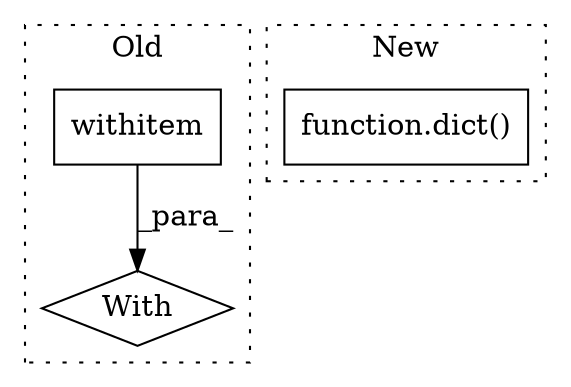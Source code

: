 digraph G {
subgraph cluster0 {
1 [label="withitem" a="49" s="1841" l="15" shape="box"];
3 [label="With" a="39" s="1836,1856" l="5,39" shape="diamond"];
label = "Old";
style="dotted";
}
subgraph cluster1 {
2 [label="function.dict()" a="75" s="1506" l="6" shape="box"];
label = "New";
style="dotted";
}
1 -> 3 [label="_para_"];
}